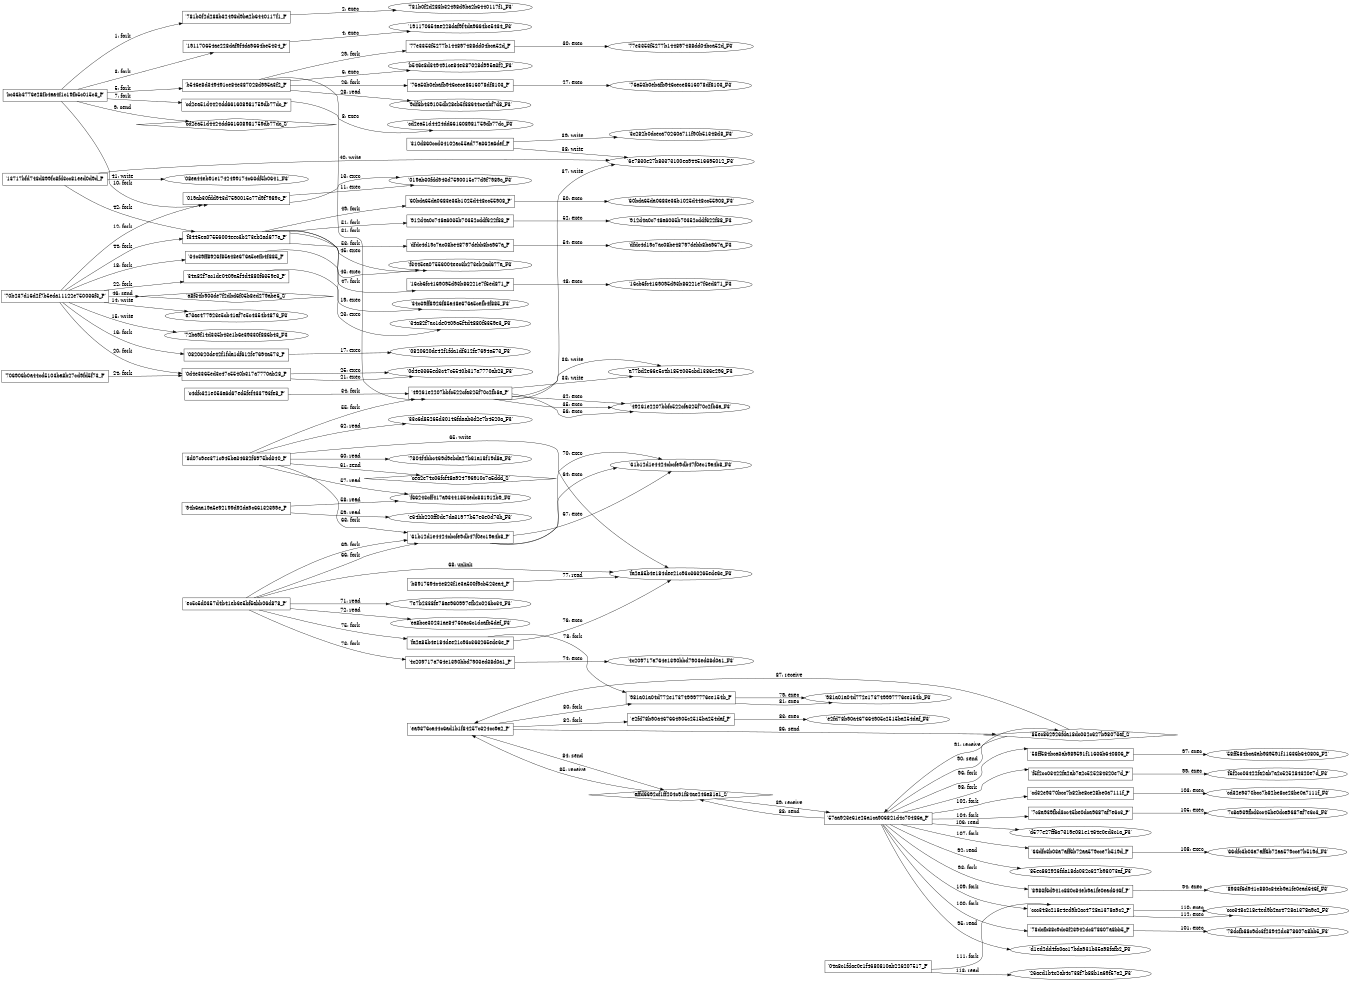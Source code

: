 digraph "D:\Learning\Paper\apt\基于CTI的攻击预警\Dataset\攻击图\ASGfromALLCTI\IndigoDrop spreads via military-themed lures to deliver Cobalt Strike.dot" {
rankdir="LR"
size="9"
fixedsize="false"
splines="true"
nodesep=0.3
ranksep=0
fontsize=10
overlap="scalexy"
engine= "neato"
	"'bc36b3776e28fb4aa4f1c19fb5c015c8_P'" [node_type=Process shape=box]
	"'781b0f2d288b32498d9ba2b6440117f1_P'" [node_type=Process shape=box]
	"'bc36b3776e28fb4aa4f1c19fb5c015c8_P'" -> "'781b0f2d288b32498d9ba2b6440117f1_P'" [label="1: fork"]
	"'781b0f2d288b32498d9ba2b6440117f1_P'" [node_type=Process shape=box]
	"'781b0f2d288b32498d9ba2b6440117f1_F3'" [node_type=File shape=ellipse]
	"'781b0f2d288b32498d9ba2b6440117f1_P'" -> "'781b0f2d288b32498d9ba2b6440117f1_F3'" [label="2: exec"]
	"'bc36b3776e28fb4aa4f1c19fb5c015c8_P'" [node_type=Process shape=box]
	"'191170654ae228daf9f4da9664be5434_P'" [node_type=Process shape=box]
	"'bc36b3776e28fb4aa4f1c19fb5c015c8_P'" -> "'191170654ae228daf9f4da9664be5434_P'" [label="3: fork"]
	"'191170654ae228daf9f4da9664be5434_P'" [node_type=Process shape=box]
	"'191170654ae228daf9f4da9664be5434_F3'" [node_type=File shape=ellipse]
	"'191170654ae228daf9f4da9664be5434_P'" -> "'191170654ae228daf9f4da9664be5434_F3'" [label="4: exec"]
	"'bc36b3776e28fb4aa4f1c19fb5c015c8_P'" [node_type=Process shape=box]
	"'b546e8d349491ce84e387028d995a3f2_P'" [node_type=Process shape=box]
	"'bc36b3776e28fb4aa4f1c19fb5c015c8_P'" -> "'b546e8d349491ce84e387028d995a3f2_P'" [label="5: fork"]
	"'b546e8d349491ce84e387028d995a3f2_P'" [node_type=Process shape=box]
	"'b546e8d349491ce84e387028d995a3f2_F3'" [node_type=File shape=ellipse]
	"'b546e8d349491ce84e387028d995a3f2_P'" -> "'b546e8d349491ce84e387028d995a3f2_F3'" [label="6: exec"]
	"'bc36b3776e28fb4aa4f1c19fb5c015c8_P'" [node_type=Process shape=box]
	"'cd2ea51d4424dd661608981759db77dc_P'" [node_type=Process shape=box]
	"'bc36b3776e28fb4aa4f1c19fb5c015c8_P'" -> "'cd2ea51d4424dd661608981759db77dc_P'" [label="7: fork"]
	"'cd2ea51d4424dd661608981759db77dc_P'" [node_type=Process shape=box]
	"'cd2ea51d4424dd661608981759db77dc_F3'" [node_type=File shape=ellipse]
	"'cd2ea51d4424dd661608981759db77dc_P'" -> "'cd2ea51d4424dd661608981759db77dc_F3'" [label="8: exec"]
	"'cd2ea51d4424dd661608981759db77dc_S'" [node_type=Socket shape=diamond]
	"'bc36b3776e28fb4aa4f1c19fb5c015c8_P'" [node_type=Process shape=box]
	"'bc36b3776e28fb4aa4f1c19fb5c015c8_P'" -> "'cd2ea51d4424dd661608981759db77dc_S'" [label="9: send"]
	"'bc36b3776e28fb4aa4f1c19fb5c015c8_P'" [node_type=Process shape=box]
	"'019ab30fdd943d7590015c77d9f7989c_P'" [node_type=Process shape=box]
	"'bc36b3776e28fb4aa4f1c19fb5c015c8_P'" -> "'019ab30fdd943d7590015c77d9f7989c_P'" [label="10: fork"]
	"'019ab30fdd943d7590015c77d9f7989c_P'" [node_type=Process shape=box]
	"'019ab30fdd943d7590015c77d9f7989c_F3'" [node_type=File shape=ellipse]
	"'019ab30fdd943d7590015c77d9f7989c_P'" -> "'019ab30fdd943d7590015c77d9f7989c_F3'" [label="11: exec"]
	"'70b237d16d2f7b5eda11122e750036f3_P'" [node_type=Process shape=box]
	"'019ab30fdd943d7590015c77d9f7989c_P'" [node_type=Process shape=box]
	"'70b237d16d2f7b5eda11122e750036f3_P'" -> "'019ab30fdd943d7590015c77d9f7989c_P'" [label="12: fork"]
	"'019ab30fdd943d7590015c77d9f7989c_P'" [node_type=Process shape=box]
	"'019ab30fdd943d7590015c77d9f7989c_F3'" [node_type=File shape=ellipse]
	"'019ab30fdd943d7590015c77d9f7989c_P'" -> "'019ab30fdd943d7590015c77d9f7989c_F3'" [label="13: exec"]
	"'a73ae477923e5cb41af7e5c4354b4876_F3'" [node_type=file shape=ellipse]
	"'70b237d16d2f7b5eda11122e750036f3_P'" [node_type=Process shape=box]
	"'70b237d16d2f7b5eda11122e750036f3_P'" -> "'a73ae477923e5cb41af7e5c4354b4876_F3'" [label="14: write"]
	"'72ba9f14d335b43e1b6e39330f886b43_F3'" [node_type=file shape=ellipse]
	"'70b237d16d2f7b5eda11122e750036f3_P'" [node_type=Process shape=box]
	"'70b237d16d2f7b5eda11122e750036f3_P'" -> "'72ba9f14d335b43e1b6e39330f886b43_F3'" [label="15: write"]
	"'70b237d16d2f7b5eda11122e750036f3_P'" [node_type=Process shape=box]
	"'0820620de42f1fda1df612fe7694a573_P'" [node_type=Process shape=box]
	"'70b237d16d2f7b5eda11122e750036f3_P'" -> "'0820620de42f1fda1df612fe7694a573_P'" [label="16: fork"]
	"'0820620de42f1fda1df612fe7694a573_P'" [node_type=Process shape=box]
	"'0820620de42f1fda1df612fe7694a573_F3'" [node_type=File shape=ellipse]
	"'0820620de42f1fda1df612fe7694a573_P'" -> "'0820620de42f1fda1df612fe7694a573_F3'" [label="17: exec"]
	"'70b237d16d2f7b5eda11122e750036f3_P'" [node_type=Process shape=box]
	"'34c39ff8926f85a48e676a5cefb4f885_P'" [node_type=Process shape=box]
	"'70b237d16d2f7b5eda11122e750036f3_P'" -> "'34c39ff8926f85a48e676a5cefb4f885_P'" [label="18: fork"]
	"'34c39ff8926f85a48e676a5cefb4f885_P'" [node_type=Process shape=box]
	"'34c39ff8926f85a48e676a5cefb4f885_F3'" [node_type=File shape=ellipse]
	"'34c39ff8926f85a48e676a5cefb4f885_P'" -> "'34c39ff8926f85a48e676a5cefb4f885_F3'" [label="19: exec"]
	"'70b237d16d2f7b5eda11122e750036f3_P'" [node_type=Process shape=box]
	"'0d4e3365ed3c47c5540b317a7770ab28_P'" [node_type=Process shape=box]
	"'70b237d16d2f7b5eda11122e750036f3_P'" -> "'0d4e3365ed3c47c5540b317a7770ab28_P'" [label="20: fork"]
	"'0d4e3365ed3c47c5540b317a7770ab28_P'" [node_type=Process shape=box]
	"'0d4e3365ed3c47c5540b317a7770ab28_F3'" [node_type=File shape=ellipse]
	"'0d4e3365ed3c47c5540b317a7770ab28_P'" -> "'0d4e3365ed3c47c5540b317a7770ab28_F3'" [label="21: exec"]
	"'70b237d16d2f7b5eda11122e750036f3_P'" [node_type=Process shape=box]
	"'34a82f7ac1de0409a5f4d4880f6359e3_P'" [node_type=Process shape=box]
	"'70b237d16d2f7b5eda11122e750036f3_P'" -> "'34a82f7ac1de0409a5f4d4880f6359e3_P'" [label="22: fork"]
	"'34a82f7ac1de0409a5f4d4880f6359e3_P'" [node_type=Process shape=box]
	"'34a82f7ac1de0409a5f4d4880f6359e3_F3'" [node_type=File shape=ellipse]
	"'34a82f7ac1de0409a5f4d4880f6359e3_P'" -> "'34a82f7ac1de0409a5f4d4880f6359e3_F3'" [label="23: exec"]
	"'706906b0a44cd5103ba8b27cd9fd5f73_P'" [node_type=Process shape=box]
	"'0d4e3365ed3c47c5540b317a7770ab28_P'" [node_type=Process shape=box]
	"'706906b0a44cd5103ba8b27cd9fd5f73_P'" -> "'0d4e3365ed3c47c5540b317a7770ab28_P'" [label="24: fork"]
	"'0d4e3365ed3c47c5540b317a7770ab28_P'" [node_type=Process shape=box]
	"'0d4e3365ed3c47c5540b317a7770ab28_F3'" [node_type=File shape=ellipse]
	"'0d4e3365ed3c47c5540b317a7770ab28_P'" -> "'0d4e3365ed3c47c5540b317a7770ab28_F3'" [label="25: exec"]
	"'b546e8d349491ce84e387028d995a3f2_P'" [node_type=Process shape=box]
	"'76a53b0ebafb946cece8616078df8103_P'" [node_type=Process shape=box]
	"'b546e8d349491ce84e387028d995a3f2_P'" -> "'76a53b0ebafb946cece8616078df8103_P'" [label="26: fork"]
	"'76a53b0ebafb946cece8616078df8103_P'" [node_type=Process shape=box]
	"'76a53b0ebafb946cece8616078df8103_F3'" [node_type=File shape=ellipse]
	"'76a53b0ebafb946cece8616078df8103_P'" -> "'76a53b0ebafb946cece8616078df8103_F3'" [label="27: exec"]
	"'9df8b439105db28eb5f38644ce4bf7d8_F3'" [node_type=file shape=ellipse]
	"'b546e8d349491ce84e387028d995a3f2_P'" [node_type=Process shape=box]
	"'b546e8d349491ce84e387028d995a3f2_P'" -> "'9df8b439105db28eb5f38644ce4bf7d8_F3'" [label="28: read"]
	"'b546e8d349491ce84e387028d995a3f2_P'" [node_type=Process shape=box]
	"'77e3353f5277b144897488dd04bca52d_P'" [node_type=Process shape=box]
	"'b546e8d349491ce84e387028d995a3f2_P'" -> "'77e3353f5277b144897488dd04bca52d_P'" [label="29: fork"]
	"'77e3353f5277b144897488dd04bca52d_P'" [node_type=Process shape=box]
	"'77e3353f5277b144897488dd04bca52d_F3'" [node_type=File shape=ellipse]
	"'77e3353f5277b144897488dd04bca52d_P'" -> "'77e3353f5277b144897488dd04bca52d_F3'" [label="30: exec"]
	"'b546e8d349491ce84e387028d995a3f2_P'" [node_type=Process shape=box]
	"'49261e2207bbfc522cfa325f70c2fb8a_P'" [node_type=Process shape=box]
	"'b546e8d349491ce84e387028d995a3f2_P'" -> "'49261e2207bbfc522cfa325f70c2fb8a_P'" [label="31: fork"]
	"'49261e2207bbfc522cfa325f70c2fb8a_P'" [node_type=Process shape=box]
	"'49261e2207bbfc522cfa325f70c2fb8a_F3'" [node_type=File shape=ellipse]
	"'49261e2207bbfc522cfa325f70c2fb8a_P'" -> "'49261e2207bbfc522cfa325f70c2fb8a_F3'" [label="32: exec"]
	"'a77bd2e66e5c4b1854035cbd1386e296_F3'" [node_type=file shape=ellipse]
	"'49261e2207bbfc522cfa325f70c2fb8a_P'" [node_type=Process shape=box]
	"'49261e2207bbfc522cfa325f70c2fb8a_P'" -> "'a77bd2e66e5c4b1854035cbd1386e296_F3'" [label="33: write"]
	"'c4dfc321e053a6d67ed5fef433793fe8_P'" [node_type=Process shape=box]
	"'49261e2207bbfc522cfa325f70c2fb8a_P'" [node_type=Process shape=box]
	"'c4dfc321e053a6d67ed5fef433793fe8_P'" -> "'49261e2207bbfc522cfa325f70c2fb8a_P'" [label="34: fork"]
	"'49261e2207bbfc522cfa325f70c2fb8a_P'" [node_type=Process shape=box]
	"'49261e2207bbfc522cfa325f70c2fb8a_F3'" [node_type=File shape=ellipse]
	"'49261e2207bbfc522cfa325f70c2fb8a_P'" -> "'49261e2207bbfc522cfa325f70c2fb8a_F3'" [label="35: exec"]
	"'a77bd2e66e5c4b1854035cbd1386e296_F3'" [node_type=file shape=ellipse]
	"'49261e2207bbfc522cfa325f70c2fb8a_P'" [node_type=Process shape=box]
	"'49261e2207bbfc522cfa325f70c2fb8a_P'" -> "'a77bd2e66e5c4b1854035cbd1386e296_F3'" [label="36: write"]
	"'6e7830e27b83373100ea944516695012_F3'" [node_type=file shape=ellipse]
	"'49261e2207bbfc522cfa325f70c2fb8a_P'" [node_type=Process shape=box]
	"'49261e2207bbfc522cfa325f70c2fb8a_P'" -> "'6e7830e27b83373100ea944516695012_F3'" [label="37: write"]
	"'6e7830e27b83373100ea944516695012_F3'" [node_type=file shape=ellipse]
	"'310d860ccd34102ac55ad77a362a6def_P'" [node_type=Process shape=box]
	"'310d860ccd34102ac55ad77a362a6def_P'" -> "'6e7830e27b83373100ea944516695012_F3'" [label="38: write"]
	"'3c282b0dceca70260a711f90b51348d8_F3'" [node_type=file shape=ellipse]
	"'310d860ccd34102ac55ad77a362a6def_P'" [node_type=Process shape=box]
	"'310d860ccd34102ac55ad77a362a6def_P'" -> "'3c282b0dceca70260a711f90b51348d8_F3'" [label="39: write"]
	"'6e7830e27b83373100ea944516695012_F3'" [node_type=file shape=ellipse]
	"'13717bfd748d899fc8fd3cc81eed0d9d_P'" [node_type=Process shape=box]
	"'13717bfd748d899fc8fd3cc81eed0d9d_P'" -> "'6e7830e27b83373100ea944516695012_F3'" [label="40: write"]
	"'08ea44eb91e1742499174c63df5b0641_F3'" [node_type=file shape=ellipse]
	"'13717bfd748d899fc8fd3cc81eed0d9d_P'" [node_type=Process shape=box]
	"'13717bfd748d899fc8fd3cc81eed0d9d_P'" -> "'08ea44eb91e1742499174c63df5b0641_F3'" [label="41: write"]
	"'13717bfd748d899fc8fd3cc81eed0d9d_P'" [node_type=Process shape=box]
	"'f3445ea07556004eec3b273eb2ad677a_P'" [node_type=Process shape=box]
	"'13717bfd748d899fc8fd3cc81eed0d9d_P'" -> "'f3445ea07556004eec3b273eb2ad677a_P'" [label="42: fork"]
	"'f3445ea07556004eec3b273eb2ad677a_P'" [node_type=Process shape=box]
	"'f3445ea07556004eec3b273eb2ad677a_F3'" [node_type=File shape=ellipse]
	"'f3445ea07556004eec3b273eb2ad677a_P'" -> "'f3445ea07556004eec3b273eb2ad677a_F3'" [label="43: exec"]
	"'70b237d16d2f7b5eda11122e750036f3_P'" [node_type=Process shape=box]
	"'f3445ea07556004eec3b273eb2ad677a_P'" [node_type=Process shape=box]
	"'70b237d16d2f7b5eda11122e750036f3_P'" -> "'f3445ea07556004eec3b273eb2ad677a_P'" [label="44: fork"]
	"'f3445ea07556004eec3b273eb2ad677a_P'" [node_type=Process shape=box]
	"'f3445ea07556004eec3b273eb2ad677a_F3'" [node_type=File shape=ellipse]
	"'f3445ea07556004eec3b273eb2ad677a_P'" -> "'f3445ea07556004eec3b273eb2ad677a_F3'" [label="45: exec"]
	"'a8f34b903de7f2dbd6f05b8ed279abe6_S'" [node_type=Socket shape=diamond]
	"'70b237d16d2f7b5eda11122e750036f3_P'" [node_type=Process shape=box]
	"'70b237d16d2f7b5eda11122e750036f3_P'" -> "'a8f34b903de7f2dbd6f05b8ed279abe6_S'" [label="46: send"]
	"'f3445ea07556004eec3b273eb2ad677a_P'" [node_type=Process shape=box]
	"'16cb6fc4169095d93b86221e7f6ed871_P'" [node_type=Process shape=box]
	"'f3445ea07556004eec3b273eb2ad677a_P'" -> "'16cb6fc4169095d93b86221e7f6ed871_P'" [label="47: fork"]
	"'16cb6fc4169095d93b86221e7f6ed871_P'" [node_type=Process shape=box]
	"'16cb6fc4169095d93b86221e7f6ed871_F3'" [node_type=File shape=ellipse]
	"'16cb6fc4169095d93b86221e7f6ed871_P'" -> "'16cb6fc4169095d93b86221e7f6ed871_F3'" [label="48: exec"]
	"'f3445ea07556004eec3b273eb2ad677a_P'" [node_type=Process shape=box]
	"'60bda65da0683e36b1025d448cc55908_P'" [node_type=Process shape=box]
	"'f3445ea07556004eec3b273eb2ad677a_P'" -> "'60bda65da0683e36b1025d448cc55908_P'" [label="49: fork"]
	"'60bda65da0683e36b1025d448cc55908_P'" [node_type=Process shape=box]
	"'60bda65da0683e36b1025d448cc55908_F3'" [node_type=File shape=ellipse]
	"'60bda65da0683e36b1025d448cc55908_P'" -> "'60bda65da0683e36b1025d448cc55908_F3'" [label="50: exec"]
	"'f3445ea07556004eec3b273eb2ad677a_P'" [node_type=Process shape=box]
	"'912d4a0c748a6035b70352cddf622f88_P'" [node_type=Process shape=box]
	"'f3445ea07556004eec3b273eb2ad677a_P'" -> "'912d4a0c748a6035b70352cddf622f88_P'" [label="51: fork"]
	"'912d4a0c748a6035b70352cddf622f88_P'" [node_type=Process shape=box]
	"'912d4a0c748a6035b70352cddf622f88_F3'" [node_type=File shape=ellipse]
	"'912d4a0c748a6035b70352cddf622f88_P'" -> "'912d4a0c748a6035b70352cddf622f88_F3'" [label="52: exec"]
	"'f3445ea07556004eec3b273eb2ad677a_P'" [node_type=Process shape=box]
	"'dfdc4d19c7ac08be48797debb8ba967a_P'" [node_type=Process shape=box]
	"'f3445ea07556004eec3b273eb2ad677a_P'" -> "'dfdc4d19c7ac08be48797debb8ba967a_P'" [label="53: fork"]
	"'dfdc4d19c7ac08be48797debb8ba967a_P'" [node_type=Process shape=box]
	"'dfdc4d19c7ac08be48797debb8ba967a_F3'" [node_type=File shape=ellipse]
	"'dfdc4d19c7ac08be48797debb8ba967a_P'" -> "'dfdc4d19c7ac08be48797debb8ba967a_F3'" [label="54: exec"]
	"'8d07c9ee371c945ba34682f6975bd340_P'" [node_type=Process shape=box]
	"'49261e2207bbfc522cfa325f70c2fb8a_P'" [node_type=Process shape=box]
	"'8d07c9ee371c945ba34682f6975bd340_P'" -> "'49261e2207bbfc522cfa325f70c2fb8a_P'" [label="55: fork"]
	"'49261e2207bbfc522cfa325f70c2fb8a_P'" [node_type=Process shape=box]
	"'49261e2207bbfc522cfa325f70c2fb8a_F3'" [node_type=File shape=ellipse]
	"'49261e2207bbfc522cfa325f70c2fb8a_P'" -> "'49261e2207bbfc522cfa325f70c2fb8a_F3'" [label="56: exec"]
	"'f66243cff417a93441854edc881912b9_F3'" [node_type=file shape=ellipse]
	"'8d07c9ee371c945ba34682f6975bd340_P'" [node_type=Process shape=box]
	"'8d07c9ee371c945ba34682f6975bd340_P'" -> "'f66243cff417a93441854edc881912b9_F3'" [label="57: read"]
	"'f66243cff417a93441854edc881912b9_F3'" [node_type=file shape=ellipse]
	"'94b6aa19a5e92199d92da9c66132399e_P'" [node_type=Process shape=box]
	"'94b6aa19a5e92199d92da9c66132399e_P'" -> "'f66243cff417a93441854edc881912b9_F3'" [label="58: read"]
	"'e64bb220ff0de7da31977b57e3e0d73b_F3'" [node_type=file shape=ellipse]
	"'94b6aa19a5e92199d92da9c66132399e_P'" [node_type=Process shape=box]
	"'94b6aa19a5e92199d92da9c66132399e_P'" -> "'e64bb220ff0de7da31977b57e3e0d73b_F3'" [label="59: read"]
	"'7804f4bbc469d9ebda27b61a18f19d8a_F3'" [node_type=file shape=ellipse]
	"'8d07c9ee371c945ba34682f6975bd340_P'" [node_type=Process shape=box]
	"'8d07c9ee371c945ba34682f6975bd340_P'" -> "'7804f4bbc469d9ebda27b61a18f19d8a_F3'" [label="60: read"]
	"'cea2e74c06fcf48a924796910c7a5ddd_S'" [node_type=Socket shape=diamond]
	"'8d07c9ee371c945ba34682f6975bd340_P'" [node_type=Process shape=box]
	"'8d07c9ee371c945ba34682f6975bd340_P'" -> "'cea2e74c06fcf48a924796910c7a5ddd_S'" [label="61: send"]
	"'33c6d85265d30146fdaab3d2e7b4520a_F3'" [node_type=file shape=ellipse]
	"'8d07c9ee371c945ba34682f6975bd340_P'" [node_type=Process shape=box]
	"'8d07c9ee371c945ba34682f6975bd340_P'" -> "'33c6d85265d30146fdaab3d2e7b4520a_F3'" [label="62: read"]
	"'8d07c9ee371c945ba34682f6975bd340_P'" [node_type=Process shape=box]
	"'61b12d1e4424cbcfe9db47f0ec19a4b8_P'" [node_type=Process shape=box]
	"'8d07c9ee371c945ba34682f6975bd340_P'" -> "'61b12d1e4424cbcfe9db47f0ec19a4b8_P'" [label="63: fork"]
	"'61b12d1e4424cbcfe9db47f0ec19a4b8_P'" [node_type=Process shape=box]
	"'61b12d1e4424cbcfe9db47f0ec19a4b8_F3'" [node_type=File shape=ellipse]
	"'61b12d1e4424cbcfe9db47f0ec19a4b8_P'" -> "'61b12d1e4424cbcfe9db47f0ec19a4b8_F3'" [label="64: exec"]
	"'fa2a85b4e184dee21c93c363265ede6e_F3'" [node_type=file shape=ellipse]
	"'8d07c9ee371c945ba34682f6975bd340_P'" [node_type=Process shape=box]
	"'8d07c9ee371c945ba34682f6975bd340_P'" -> "'fa2a85b4e184dee21c93c363265ede6e_F3'" [label="65: write"]
	"'ec5c5d0357d4b41eb6e5bf5abb06d878_P'" [node_type=Process shape=box]
	"'61b12d1e4424cbcfe9db47f0ec19a4b8_P'" [node_type=Process shape=box]
	"'ec5c5d0357d4b41eb6e5bf5abb06d878_P'" -> "'61b12d1e4424cbcfe9db47f0ec19a4b8_P'" [label="66: fork"]
	"'61b12d1e4424cbcfe9db47f0ec19a4b8_P'" [node_type=Process shape=box]
	"'61b12d1e4424cbcfe9db47f0ec19a4b8_F3'" [node_type=File shape=ellipse]
	"'61b12d1e4424cbcfe9db47f0ec19a4b8_P'" -> "'61b12d1e4424cbcfe9db47f0ec19a4b8_F3'" [label="67: exec"]
	"'fa2a85b4e184dee21c93c363265ede6e_F3'" [node_type=file shape=ellipse]
	"'ec5c5d0357d4b41eb6e5bf5abb06d878_P'" [node_type=Process shape=box]
	"'ec5c5d0357d4b41eb6e5bf5abb06d878_P'" -> "'fa2a85b4e184dee21c93c363265ede6e_F3'" [label="68: unlink"]
	"'ec5c5d0357d4b41eb6e5bf5abb06d878_P'" [node_type=Process shape=box]
	"'61b12d1e4424cbcfe9db47f0ec19a4b8_P'" [node_type=Process shape=box]
	"'ec5c5d0357d4b41eb6e5bf5abb06d878_P'" -> "'61b12d1e4424cbcfe9db47f0ec19a4b8_P'" [label="69: fork"]
	"'61b12d1e4424cbcfe9db47f0ec19a4b8_P'" [node_type=Process shape=box]
	"'61b12d1e4424cbcfe9db47f0ec19a4b8_F3'" [node_type=File shape=ellipse]
	"'61b12d1e4424cbcfe9db47f0ec19a4b8_P'" -> "'61b12d1e4424cbcfe9db47f0ec19a4b8_F3'" [label="70: exec"]
	"'7e7b2338fe78ae960997efb2c026bc34_F3'" [node_type=file shape=ellipse]
	"'ec5c5d0357d4b41eb6e5bf5abb06d878_P'" [node_type=Process shape=box]
	"'ec5c5d0357d4b41eb6e5bf5abb06d878_P'" -> "'7e7b2338fe78ae960997efb2c026bc34_F3'" [label="71: read"]
	"'ea8bce30231ae84760ac6c1dcafb5def_F3'" [node_type=file shape=ellipse]
	"'ec5c5d0357d4b41eb6e5bf5abb06d878_P'" [node_type=Process shape=box]
	"'ec5c5d0357d4b41eb6e5bf5abb06d878_P'" -> "'ea8bce30231ae84760ac6c1dcafb5def_F3'" [label="72: read"]
	"'ec5c5d0357d4b41eb6e5bf5abb06d878_P'" [node_type=Process shape=box]
	"'4c209717a764e1390bbd7903ed38d0a1_P'" [node_type=Process shape=box]
	"'ec5c5d0357d4b41eb6e5bf5abb06d878_P'" -> "'4c209717a764e1390bbd7903ed38d0a1_P'" [label="73: fork"]
	"'4c209717a764e1390bbd7903ed38d0a1_P'" [node_type=Process shape=box]
	"'4c209717a764e1390bbd7903ed38d0a1_F3'" [node_type=File shape=ellipse]
	"'4c209717a764e1390bbd7903ed38d0a1_P'" -> "'4c209717a764e1390bbd7903ed38d0a1_F3'" [label="74: exec"]
	"'ec5c5d0357d4b41eb6e5bf5abb06d878_P'" [node_type=Process shape=box]
	"'fa2a85b4e184dee21c93c363265ede6e_P'" [node_type=Process shape=box]
	"'ec5c5d0357d4b41eb6e5bf5abb06d878_P'" -> "'fa2a85b4e184dee21c93c363265ede6e_P'" [label="75: fork"]
	"'fa2a85b4e184dee21c93c363265ede6e_P'" [node_type=Process shape=box]
	"'fa2a85b4e184dee21c93c363265ede6e_F3'" [node_type=File shape=ellipse]
	"'fa2a85b4e184dee21c93c363265ede6e_P'" -> "'fa2a85b4e184dee21c93c363265ede6e_F3'" [label="76: exec"]
	"'fa2a85b4e184dee21c93c363265ede6e_F3'" [node_type=file shape=ellipse]
	"'b8917694c4e823f1e3a500f9cb523ea4_P'" [node_type=Process shape=box]
	"'b8917694c4e823f1e3a500f9cb523ea4_P'" -> "'fa2a85b4e184dee21c93c363265ede6e_F3'" [label="77: read"]
	"'fa2a85b4e184dee21c93c363265ede6e_P'" [node_type=Process shape=box]
	"'981a01a04d772e173749997776ee154b_P'" [node_type=Process shape=box]
	"'fa2a85b4e184dee21c93c363265ede6e_P'" -> "'981a01a04d772e173749997776ee154b_P'" [label="78: fork"]
	"'981a01a04d772e173749997776ee154b_P'" [node_type=Process shape=box]
	"'981a01a04d772e173749997776ee154b_F3'" [node_type=File shape=ellipse]
	"'981a01a04d772e173749997776ee154b_P'" -> "'981a01a04d772e173749997776ee154b_F3'" [label="79: exec"]
	"'ea9376ca44c6ad1b1f84257c324cc9a2_P'" [node_type=Process shape=box]
	"'981a01a04d772e173749997776ee154b_P'" [node_type=Process shape=box]
	"'ea9376ca44c6ad1b1f84257c324cc9a2_P'" -> "'981a01a04d772e173749997776ee154b_P'" [label="80: fork"]
	"'981a01a04d772e173749997776ee154b_P'" [node_type=Process shape=box]
	"'981a01a04d772e173749997776ee154b_F3'" [node_type=File shape=ellipse]
	"'981a01a04d772e173749997776ee154b_P'" -> "'981a01a04d772e173749997776ee154b_F3'" [label="81: exec"]
	"'ea9376ca44c6ad1b1f84257c324cc9a2_P'" [node_type=Process shape=box]
	"'e2fd78b90a467664905c2515ba254daf_P'" [node_type=Process shape=box]
	"'ea9376ca44c6ad1b1f84257c324cc9a2_P'" -> "'e2fd78b90a467664905c2515ba254daf_P'" [label="82: fork"]
	"'e2fd78b90a467664905c2515ba254daf_P'" [node_type=Process shape=box]
	"'e2fd78b90a467664905c2515ba254daf_F3'" [node_type=File shape=ellipse]
	"'e2fd78b90a467664905c2515ba254daf_P'" -> "'e2fd78b90a467664905c2515ba254daf_F3'" [label="83: exec"]
	"'affd6692cf1ff204c91f84ae246a81a1_S'" [node_type=Socket shape=diamond]
	"'ea9376ca44c6ad1b1f84257c324cc9a2_P'" [node_type=Process shape=box]
	"'ea9376ca44c6ad1b1f84257c324cc9a2_P'" -> "'affd6692cf1ff204c91f84ae246a81a1_S'" [label="84: send"]
	"'affd6692cf1ff204c91f84ae246a81a1_S'" -> "'ea9376ca44c6ad1b1f84257c324cc9a2_P'" [label="85: receive"]
	"'85ec862926fda18dc032c627b98073af_S'" [node_type=Socket shape=diamond]
	"'ea9376ca44c6ad1b1f84257c324cc9a2_P'" [node_type=Process shape=box]
	"'ea9376ca44c6ad1b1f84257c324cc9a2_P'" -> "'85ec862926fda18dc032c627b98073af_S'" [label="86: send"]
	"'85ec862926fda18dc032c627b98073af_S'" -> "'ea9376ca44c6ad1b1f84257c324cc9a2_P'" [label="87: receive"]
	"'affd6692cf1ff204c91f84ae246a81a1_S'" [node_type=Socket shape=diamond]
	"'57aa923e61e26a1ca906821d4c70486a_P'" [node_type=Process shape=box]
	"'57aa923e61e26a1ca906821d4c70486a_P'" -> "'affd6692cf1ff204c91f84ae246a81a1_S'" [label="88: send"]
	"'affd6692cf1ff204c91f84ae246a81a1_S'" -> "'57aa923e61e26a1ca906821d4c70486a_P'" [label="89: receive"]
	"'85ec862926fda18dc032c627b98073af_S'" [node_type=Socket shape=diamond]
	"'57aa923e61e26a1ca906821d4c70486a_P'" [node_type=Process shape=box]
	"'57aa923e61e26a1ca906821d4c70486a_P'" -> "'85ec862926fda18dc032c627b98073af_S'" [label="90: send"]
	"'85ec862926fda18dc032c627b98073af_S'" -> "'57aa923e61e26a1ca906821d4c70486a_P'" [label="91: receive"]
	"'85ec862926fda18dc032c627b98073af_F3'" [node_type=file shape=ellipse]
	"'57aa923e61e26a1ca906821d4c70486a_P'" [node_type=Process shape=box]
	"'57aa923e61e26a1ca906821d4c70486a_P'" -> "'85ec862926fda18dc032c627b98073af_F3'" [label="92: read"]
	"'57aa923e61e26a1ca906821d4c70486a_P'" [node_type=Process shape=box]
	"'8983f6d941c880c84eb9a1fe0ead646f_P'" [node_type=Process shape=box]
	"'57aa923e61e26a1ca906821d4c70486a_P'" -> "'8983f6d941c880c84eb9a1fe0ead646f_P'" [label="93: fork"]
	"'8983f6d941c880c84eb9a1fe0ead646f_P'" [node_type=Process shape=box]
	"'8983f6d941c880c84eb9a1fe0ead646f_F3'" [node_type=File shape=ellipse]
	"'8983f6d941c880c84eb9a1fe0ead646f_P'" -> "'8983f6d941c880c84eb9a1fe0ead646f_F3'" [label="94: exec"]
	"'d1ed2dd4fa0ac17bda931b35a98fafb2_F3'" [node_type=file shape=ellipse]
	"'57aa923e61e26a1ca906821d4c70486a_P'" [node_type=Process shape=box]
	"'57aa923e61e26a1ca906821d4c70486a_P'" -> "'d1ed2dd4fa0ac17bda931b35a98fafb2_F3'" [label="95: read"]
	"'57aa923e61e26a1ca906821d4c70486a_P'" [node_type=Process shape=box]
	"'58ff584bca3ab989591f11636b640806_P'" [node_type=Process shape=box]
	"'57aa923e61e26a1ca906821d4c70486a_P'" -> "'58ff584bca3ab989591f11636b640806_P'" [label="96: fork"]
	"'58ff584bca3ab989591f11636b640806_P'" [node_type=Process shape=box]
	"'58ff584bca3ab989591f11636b640806_F2'" [node_type=File shape=ellipse]
	"'58ff584bca3ab989591f11636b640806_P'" -> "'58ff584bca3ab989591f11636b640806_F2'" [label="97: exec"]
	"'57aa923e61e26a1ca906821d4c70486a_P'" [node_type=Process shape=box]
	"'f5f2cc03422fa2ab7a2c525284320e7d_P'" [node_type=Process shape=box]
	"'57aa923e61e26a1ca906821d4c70486a_P'" -> "'f5f2cc03422fa2ab7a2c525284320e7d_P'" [label="98: fork"]
	"'f5f2cc03422fa2ab7a2c525284320e7d_P'" [node_type=Process shape=box]
	"'f5f2cc03422fa2ab7a2c525284320e7d_F3'" [node_type=File shape=ellipse]
	"'f5f2cc03422fa2ab7a2c525284320e7d_P'" -> "'f5f2cc03422fa2ab7a2c525284320e7d_F3'" [label="99: exec"]
	"'57aa923e61e26a1ca906821d4c70486a_P'" [node_type=Process shape=box]
	"'78dcfb88c9dc3f23942dc878607a8bb5_P'" [node_type=Process shape=box]
	"'57aa923e61e26a1ca906821d4c70486a_P'" -> "'78dcfb88c9dc3f23942dc878607a8bb5_P'" [label="100: fork"]
	"'78dcfb88c9dc3f23942dc878607a8bb5_P'" [node_type=Process shape=box]
	"'78dcfb88c9dc3f23942dc878607a8bb5_F3'" [node_type=File shape=ellipse]
	"'78dcfb88c9dc3f23942dc878607a8bb5_P'" -> "'78dcfb88c9dc3f23942dc878607a8bb5_F3'" [label="101: exec"]
	"'57aa923e61e26a1ca906821d4c70486a_P'" [node_type=Process shape=box]
	"'cd32e9370bcc7b82be8ce28be0a7111f_P'" [node_type=Process shape=box]
	"'57aa923e61e26a1ca906821d4c70486a_P'" -> "'cd32e9370bcc7b82be8ce28be0a7111f_P'" [label="102: fork"]
	"'cd32e9370bcc7b82be8ce28be0a7111f_P'" [node_type=Process shape=box]
	"'cd32e9370bcc7b82be8ce28be0a7111f_F3'" [node_type=File shape=ellipse]
	"'cd32e9370bcc7b82be8ce28be0a7111f_P'" -> "'cd32e9370bcc7b82be8ce28be0a7111f_F3'" [label="103: exec"]
	"'57aa923e61e26a1ca906821d4c70486a_P'" [node_type=Process shape=box]
	"'7c8a939fbd3cc45be0dca9687af7e6c3_P'" [node_type=Process shape=box]
	"'57aa923e61e26a1ca906821d4c70486a_P'" -> "'7c8a939fbd3cc45be0dca9687af7e6c3_P'" [label="104: fork"]
	"'7c8a939fbd3cc45be0dca9687af7e6c3_P'" [node_type=Process shape=box]
	"'7c8a939fbd3cc45be0dca9687af7e6c3_F3'" [node_type=File shape=ellipse]
	"'7c8a939fbd3cc45be0dca9687af7e6c3_P'" -> "'7c8a939fbd3cc45be0dca9687af7e6c3_F3'" [label="105: exec"]
	"'d577e27ff6a7319e081e1464e0ed3c1a_F3'" [node_type=file shape=ellipse]
	"'57aa923e61e26a1ca906821d4c70486a_P'" [node_type=Process shape=box]
	"'57aa923e61e26a1ca906821d4c70486a_P'" -> "'d577e27ff6a7319e081e1464e0ed3c1a_F3'" [label="106: read"]
	"'57aa923e61e26a1ca906821d4c70486a_P'" [node_type=Process shape=box]
	"'66dfc3b03a7aff6b72aa579cce7b519d_P'" [node_type=Process shape=box]
	"'57aa923e61e26a1ca906821d4c70486a_P'" -> "'66dfc3b03a7aff6b72aa579cce7b519d_P'" [label="107: fork"]
	"'66dfc3b03a7aff6b72aa579cce7b519d_P'" [node_type=Process shape=box]
	"'66dfc3b03a7aff6b72aa579cce7b519d_F3'" [node_type=File shape=ellipse]
	"'66dfc3b03a7aff6b72aa579cce7b519d_P'" -> "'66dfc3b03a7aff6b72aa579cce7b519d_F3'" [label="108: exec"]
	"'57aa923e61e26a1ca906821d4c70486a_P'" [node_type=Process shape=box]
	"'ccc348c218e4ed9b2ac4728a1378a9c2_P'" [node_type=Process shape=box]
	"'57aa923e61e26a1ca906821d4c70486a_P'" -> "'ccc348c218e4ed9b2ac4728a1378a9c2_P'" [label="109: fork"]
	"'ccc348c218e4ed9b2ac4728a1378a9c2_P'" [node_type=Process shape=box]
	"'ccc348c218e4ed9b2ac4728a1378a9c2_F3'" [node_type=File shape=ellipse]
	"'ccc348c218e4ed9b2ac4728a1378a9c2_P'" -> "'ccc348c218e4ed9b2ac4728a1378a9c2_F3'" [label="110: exec"]
	"'04a8c1fdae0e1f4680810ab226207517_P'" [node_type=Process shape=box]
	"'ccc348c218e4ed9b2ac4728a1378a9c2_P'" [node_type=Process shape=box]
	"'04a8c1fdae0e1f4680810ab226207517_P'" -> "'ccc348c218e4ed9b2ac4728a1378a9c2_P'" [label="111: fork"]
	"'ccc348c218e4ed9b2ac4728a1378a9c2_P'" [node_type=Process shape=box]
	"'ccc348c218e4ed9b2ac4728a1378a9c2_F3'" [node_type=File shape=ellipse]
	"'ccc348c218e4ed9b2ac4728a1378a9c2_P'" -> "'ccc348c218e4ed9b2ac4728a1378a9c2_F3'" [label="112: exec"]
	"'26aed1b4c2ab4c738f7b88b1a69f57a2_F3'" [node_type=file shape=ellipse]
	"'04a8c1fdae0e1f4680810ab226207517_P'" [node_type=Process shape=box]
	"'04a8c1fdae0e1f4680810ab226207517_P'" -> "'26aed1b4c2ab4c738f7b88b1a69f57a2_F3'" [label="113: read"]
}
